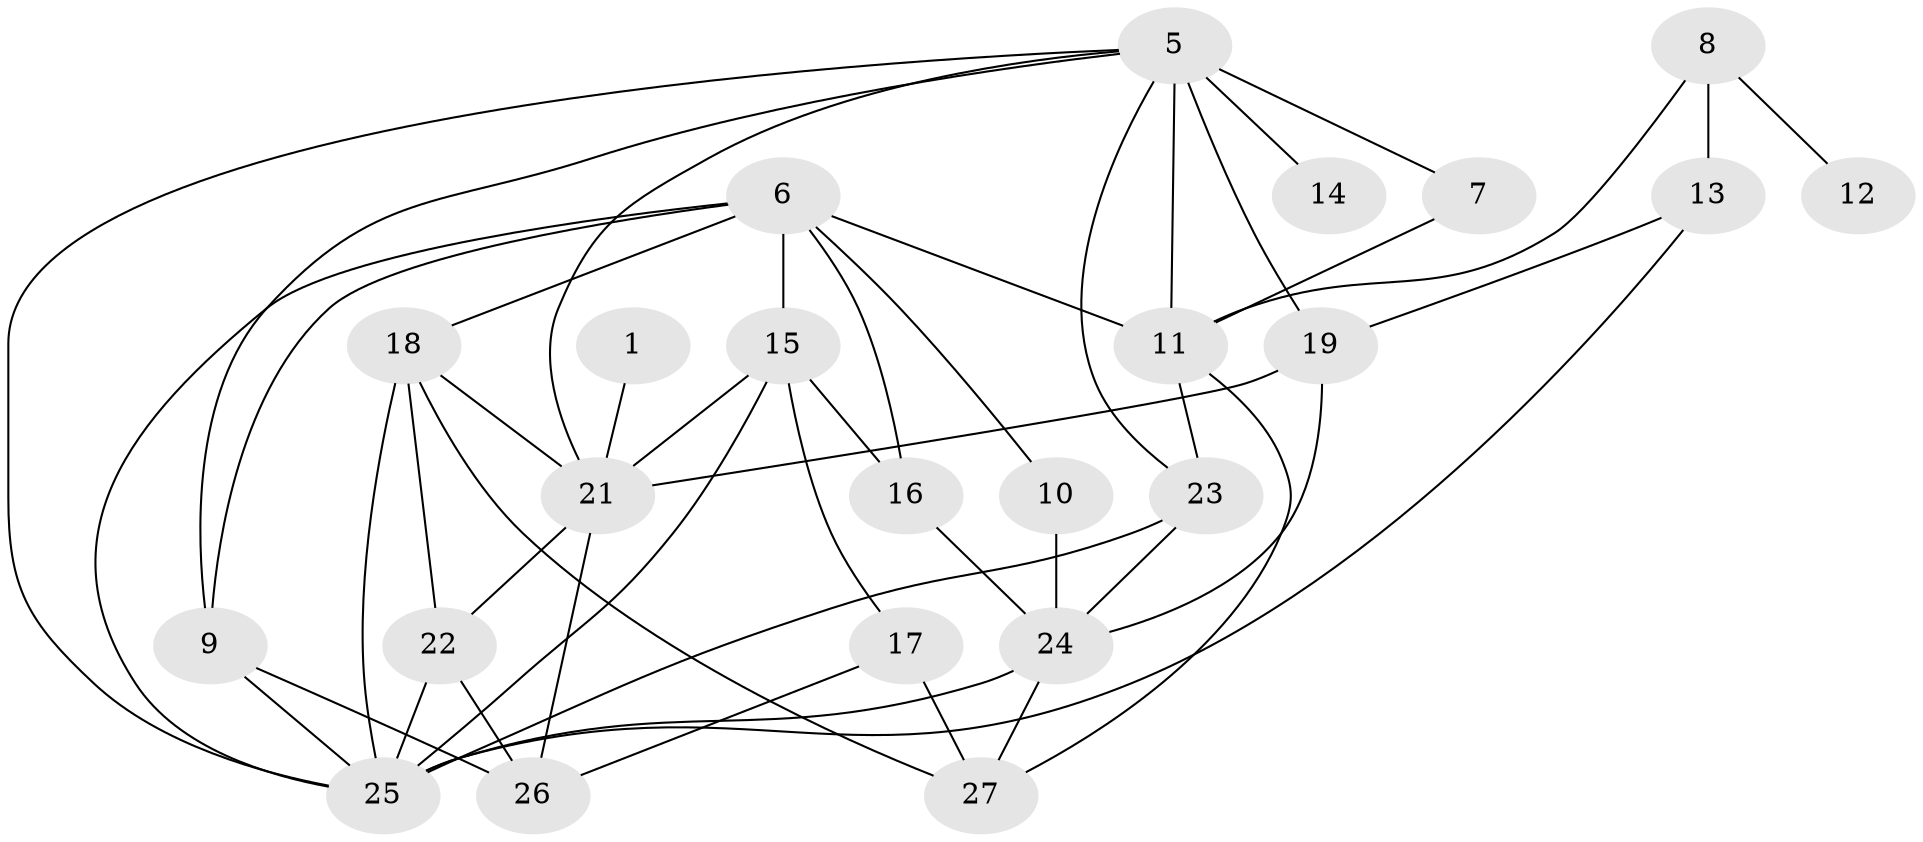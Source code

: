 // original degree distribution, {4: 0.3148148148148148, 1: 0.1111111111111111, 0: 0.07407407407407407, 3: 0.18518518518518517, 2: 0.2037037037037037, 6: 0.037037037037037035, 7: 0.018518518518518517, 5: 0.05555555555555555}
// Generated by graph-tools (version 1.1) at 2025/25/03/09/25 03:25:15]
// undirected, 23 vertices, 48 edges
graph export_dot {
graph [start="1"]
  node [color=gray90,style=filled];
  1;
  5;
  6;
  7;
  8;
  9;
  10;
  11;
  12;
  13;
  14;
  15;
  16;
  17;
  18;
  19;
  21;
  22;
  23;
  24;
  25;
  26;
  27;
  1 -- 21 [weight=1.0];
  5 -- 7 [weight=1.0];
  5 -- 9 [weight=1.0];
  5 -- 11 [weight=1.0];
  5 -- 14 [weight=1.0];
  5 -- 19 [weight=3.0];
  5 -- 21 [weight=1.0];
  5 -- 23 [weight=1.0];
  5 -- 25 [weight=1.0];
  6 -- 9 [weight=1.0];
  6 -- 10 [weight=1.0];
  6 -- 11 [weight=1.0];
  6 -- 15 [weight=1.0];
  6 -- 16 [weight=1.0];
  6 -- 18 [weight=1.0];
  6 -- 25 [weight=1.0];
  7 -- 11 [weight=1.0];
  8 -- 11 [weight=1.0];
  8 -- 12 [weight=1.0];
  8 -- 13 [weight=1.0];
  9 -- 25 [weight=1.0];
  9 -- 26 [weight=1.0];
  10 -- 24 [weight=2.0];
  11 -- 23 [weight=1.0];
  11 -- 27 [weight=1.0];
  13 -- 19 [weight=1.0];
  13 -- 25 [weight=1.0];
  15 -- 16 [weight=1.0];
  15 -- 17 [weight=1.0];
  15 -- 21 [weight=1.0];
  15 -- 25 [weight=1.0];
  16 -- 24 [weight=1.0];
  17 -- 26 [weight=1.0];
  17 -- 27 [weight=1.0];
  18 -- 21 [weight=1.0];
  18 -- 22 [weight=1.0];
  18 -- 25 [weight=1.0];
  18 -- 27 [weight=1.0];
  19 -- 21 [weight=1.0];
  19 -- 24 [weight=1.0];
  21 -- 22 [weight=2.0];
  21 -- 26 [weight=1.0];
  22 -- 25 [weight=1.0];
  22 -- 26 [weight=2.0];
  23 -- 24 [weight=1.0];
  23 -- 25 [weight=1.0];
  24 -- 25 [weight=1.0];
  24 -- 27 [weight=1.0];
}

